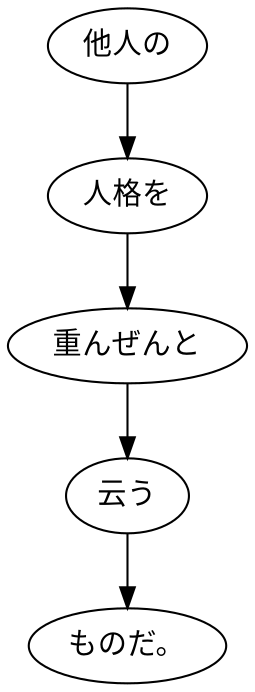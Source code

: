 digraph graph4569 {
	node0 [label="他人の"];
	node1 [label="人格を"];
	node2 [label="重んぜんと"];
	node3 [label="云う"];
	node4 [label="ものだ。"];
	node0 -> node1;
	node1 -> node2;
	node2 -> node3;
	node3 -> node4;
}
